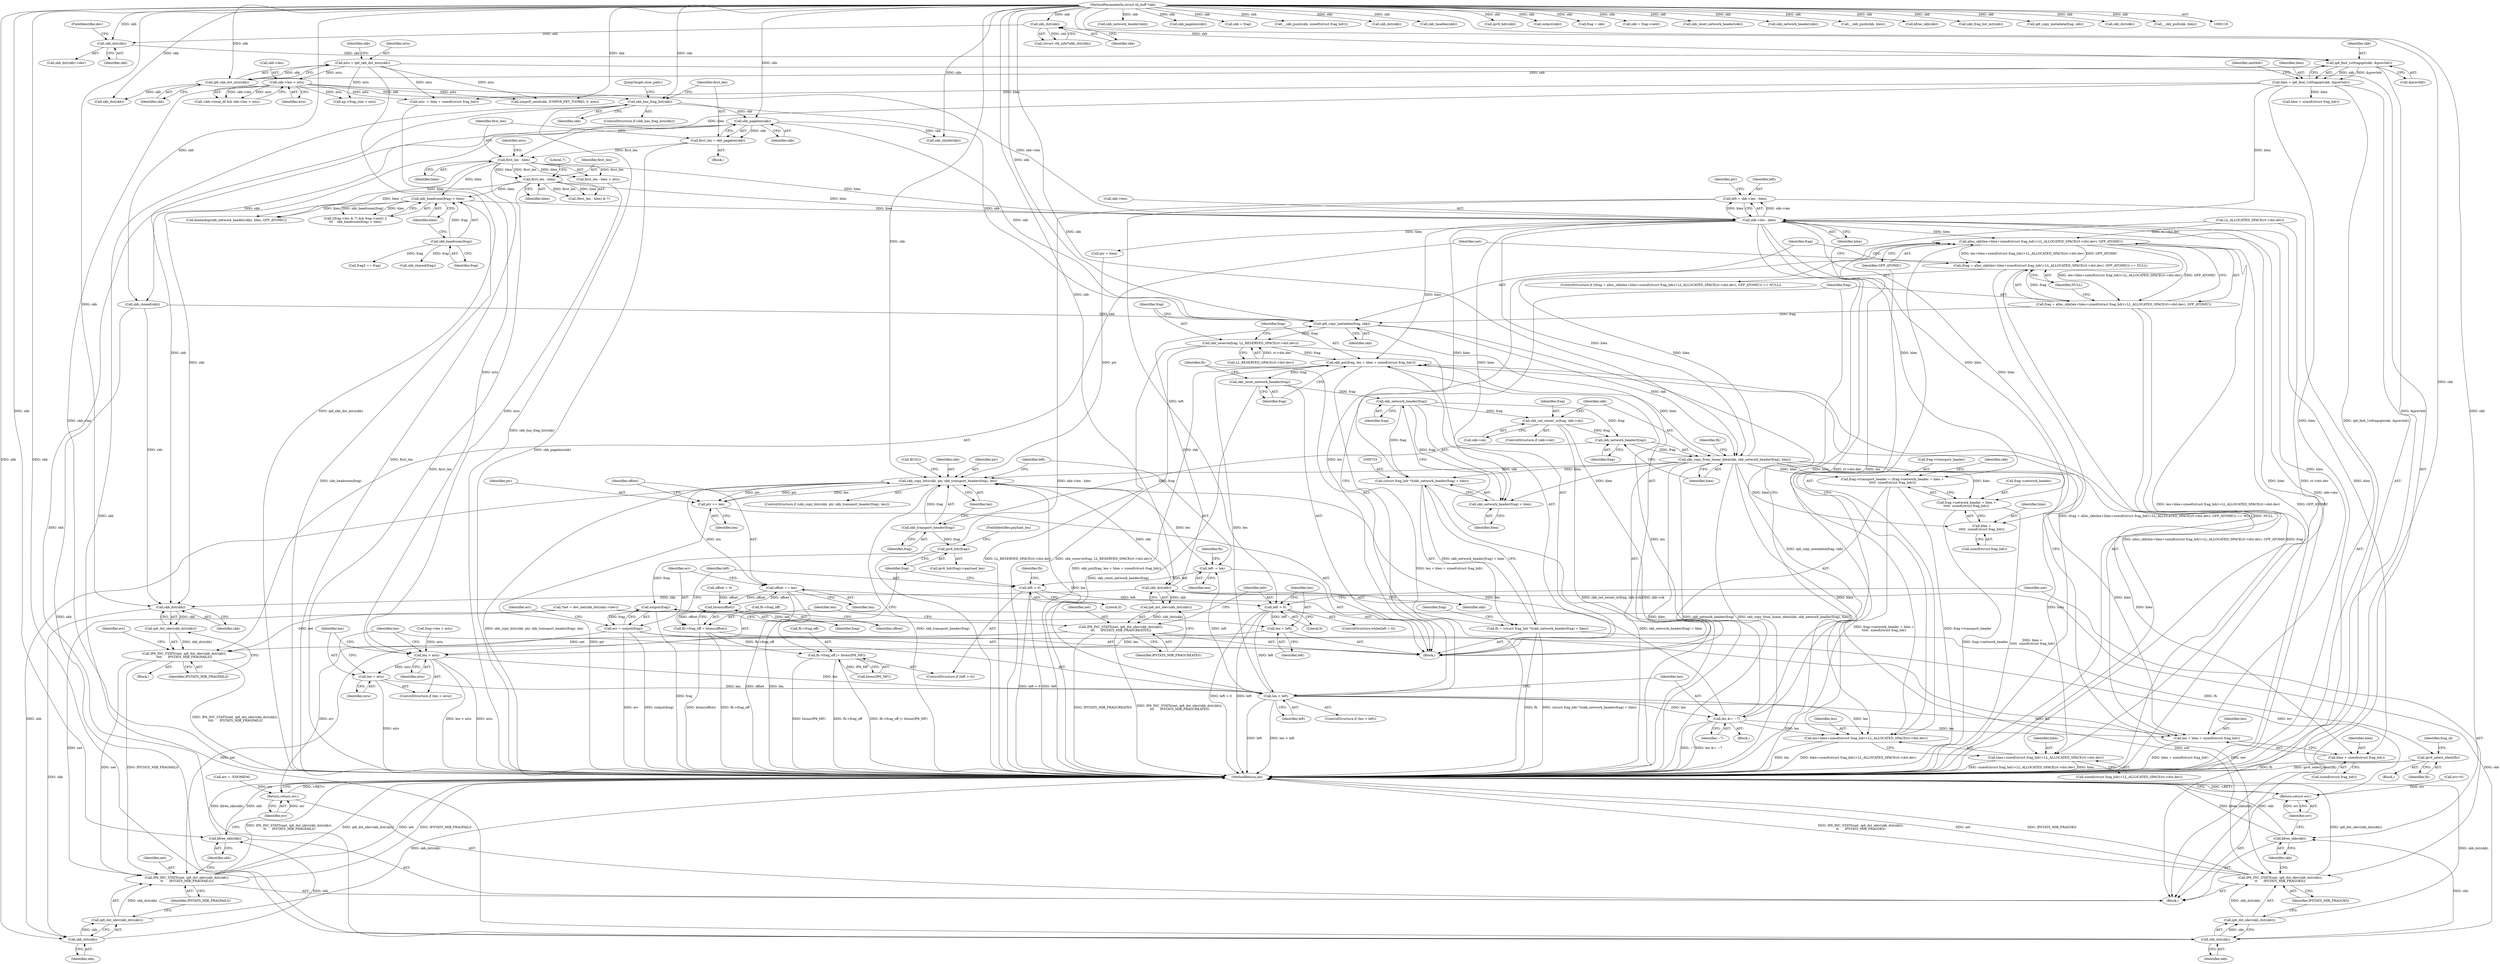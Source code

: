 digraph "1_linux_87c48fa3b4630905f98268dde838ee43626a060c_1@integer" {
"1000640" [label="(Call,left = skb->len - hlen)"];
"1000642" [label="(Call,skb->len - hlen)"];
"1000194" [label="(Call,skb->len > mtu)"];
"1000184" [label="(Call,mtu = ip6_skb_dst_mtu(skb))"];
"1000186" [label="(Call,ip6_skb_dst_mtu(skb))"];
"1000176" [label="(Call,ip6_find_1stfragopt(skb, &prevhdr))"];
"1000171" [label="(Call,skb_dst(skb))"];
"1000128" [label="(Call,skb_dst(skb))"];
"1000119" [label="(MethodParameterIn,struct sk_buff *skb)"];
"1000267" [label="(Call,first_len - hlen)"];
"1000261" [label="(Call,first_len - hlen)"];
"1000253" [label="(Call,first_len = skb_pagelen(skb))"];
"1000255" [label="(Call,skb_pagelen(skb))"];
"1000249" [label="(Call,skb_has_frag_list(skb))"];
"1000174" [label="(Call,hlen = ip6_find_1stfragopt(skb, &prevhdr))"];
"1000292" [label="(Call,skb_headroom(frag) < hlen)"];
"1000293" [label="(Call,skb_headroom(frag))"];
"1000655" [label="(Call,left > 0)"];
"1000659" [label="(Call,len = left)"];
"1000663" [label="(Call,len > mtu)"];
"1000666" [label="(Call,len = mtu)"];
"1000670" [label="(Call,len < left)"];
"1000674" [label="(Call,len &= ~7)"];
"1000681" [label="(Call,alloc_skb(len+hlen+sizeof(struct frag_hdr)+LL_ALLOCATED_SPACE(rt->dst.dev), GFP_ATOMIC))"];
"1000678" [label="(Call,(frag = alloc_skb(len+hlen+sizeof(struct frag_hdr)+LL_ALLOCATED_SPACE(rt->dst.dev), GFP_ATOMIC)) == NULL)"];
"1000679" [label="(Call,frag = alloc_skb(len+hlen+sizeof(struct frag_hdr)+LL_ALLOCATED_SPACE(rt->dst.dev), GFP_ATOMIC))"];
"1000709" [label="(Call,ip6_copy_metadata(frag, skb))"];
"1000712" [label="(Call,skb_reserve(frag, LL_RESERVED_SPACE(rt->dst.dev)))"];
"1000720" [label="(Call,skb_put(frag, len + hlen + sizeof(struct frag_hdr)))"];
"1000728" [label="(Call,skb_reset_network_header(frag))"];
"1000735" [label="(Call,skb_network_header(frag))"];
"1000732" [label="(Call,(struct frag_hdr *)(skb_network_header(frag) + hlen))"];
"1000730" [label="(Call,fh = (struct frag_hdr *)(skb_network_header(frag) + hlen))"];
"1000778" [label="(Call,ipv6_select_ident(fh))"];
"1000734" [label="(Call,skb_network_header(frag) + hlen)"];
"1000754" [label="(Call,skb_set_owner_w(frag, skb->sk))"];
"1000761" [label="(Call,skb_network_header(frag))"];
"1000759" [label="(Call,skb_copy_from_linear_data(skb, skb_network_header(frag), hlen))"];
"1000682" [label="(Call,len+hlen+sizeof(struct frag_hdr)+LL_ALLOCATED_SPACE(rt->dst.dev))"];
"1000684" [label="(Call,hlen+sizeof(struct frag_hdr)+LL_ALLOCATED_SPACE(rt->dst.dev))"];
"1000722" [label="(Call,len + hlen + sizeof(struct frag_hdr))"];
"1000724" [label="(Call,hlen + sizeof(struct frag_hdr))"];
"1000738" [label="(Call,frag->transport_header = (frag->network_header + hlen +\n\t\t\t\t\t  sizeof(struct frag_hdr)))"];
"1000742" [label="(Call,frag->network_header + hlen +\n\t\t\t\t\t  sizeof(struct frag_hdr))"];
"1000746" [label="(Call,hlen +\n\t\t\t\t\t  sizeof(struct frag_hdr))"];
"1000792" [label="(Call,skb_copy_bits(skb, ptr, skb_transport_header(frag), len))"];
"1000799" [label="(Call,left -= len)"];
"1000809" [label="(Call,left > 0)"];
"1000830" [label="(Call,ptr += len)"];
"1000833" [label="(Call,offset += len)"];
"1000806" [label="(Call,htons(offset))"];
"1000802" [label="(Call,fh->frag_off = htons(offset))"];
"1000812" [label="(Call,fh->frag_off |= htons(IP6_MF))"];
"1000846" [label="(Call,skb_dst(skb))"];
"1000701" [label="(Call,skb_dst(skb))"];
"1000700" [label="(Call,ip6_dst_idev(skb_dst(skb)))"];
"1000698" [label="(Call,IP6_INC_STATS(net, ip6_dst_idev(skb_dst(skb)),\n\t\t\t\t      IPSTATS_MIB_FRAGFAILS))"];
"1000860" [label="(Call,IP6_INC_STATS(net, ip6_dst_idev(skb_dst(skb)),\n\t\t      IPSTATS_MIB_FRAGFAILS))"];
"1000863" [label="(Call,skb_dst(skb))"];
"1000862" [label="(Call,ip6_dst_idev(skb_dst(skb)))"];
"1000866" [label="(Call,kfree_skb(skb))"];
"1000845" [label="(Call,ip6_dst_idev(skb_dst(skb)))"];
"1000843" [label="(Call,IP6_INC_STATS(net, ip6_dst_idev(skb_dst(skb)),\n\t\t\t      IPSTATS_MIB_FRAGCREATES))"];
"1000849" [label="(Call,IP6_INC_STATS(net, ip6_dst_idev(skb_dst(skb)),\n\t\t      IPSTATS_MIB_FRAGOKS))"];
"1000852" [label="(Call,skb_dst(skb))"];
"1000851" [label="(Call,ip6_dst_idev(skb_dst(skb)))"];
"1000855" [label="(Call,kfree_skb(skb))"];
"1000795" [label="(Call,skb_transport_header(frag))"];
"1000820" [label="(Call,ipv6_hdr(frag))"];
"1000838" [label="(Call,output(frag))"];
"1000836" [label="(Call,err = output(frag))"];
"1000857" [label="(Return,return err;)"];
"1000868" [label="(Return,return err;)"];
"1000736" [label="(Identifier,frag)"];
"1000869" [label="(Identifier,err)"];
"1000648" [label="(Identifier,ptr)"];
"1000175" [label="(Identifier,hlen)"];
"1000350" [label="(Call,skb_network_header(skb))"];
"1000779" [label="(Identifier,fh)"];
"1000755" [label="(Identifier,frag)"];
"1000295" [label="(Identifier,hlen)"];
"1000673" [label="(Block,)"];
"1000119" [label="(MethodParameterIn,struct sk_buff *skb)"];
"1000642" [label="(Call,skb->len - hlen)"];
"1000831" [label="(Identifier,ptr)"];
"1000670" [label="(Call,len < left)"];
"1000704" [label="(Call,err = -ENOMEM)"];
"1000177" [label="(Identifier,skb)"];
"1000413" [label="(Call,skb_pagelen(skb))"];
"1000194" [label="(Call,skb->len > mtu)"];
"1000254" [label="(Identifier,first_len)"];
"1000552" [label="(Call,skb = frag)"];
"1000863" [label="(Call,skb_dst(skb))"];
"1000253" [label="(Call,first_len = skb_pagelen(skb))"];
"1000858" [label="(Identifier,err)"];
"1000800" [label="(Identifier,left)"];
"1000696" [label="(Identifier,NULL)"];
"1000761" [label="(Call,skb_network_header(frag))"];
"1000728" [label="(Call,skb_reset_network_header(frag))"];
"1000374" [label="(Call,__skb_push(skb, sizeof(struct frag_hdr)))"];
"1000256" [label="(Identifier,skb)"];
"1000849" [label="(Call,IP6_INC_STATS(net, ip6_dst_idev(skb_dst(skb)),\n\t\t      IPSTATS_MIB_FRAGOKS))"];
"1000752" [label="(Identifier,skb)"];
"1000795" [label="(Call,skb_transport_header(frag))"];
"1000864" [label="(Identifier,skb)"];
"1000680" [label="(Identifier,frag)"];
"1000697" [label="(Block,)"];
"1000656" [label="(Identifier,left)"];
"1000763" [label="(Identifier,hlen)"];
"1000269" [label="(Identifier,hlen)"];
"1000685" [label="(Identifier,hlen)"];
"1000766" [label="(Identifier,fh)"];
"1000361" [label="(Call,skb_dst(skb))"];
"1000813" [label="(Call,fh->frag_off)"];
"1000277" [label="(Call,frag->len > mtu)"];
"1000730" [label="(Call,fh = (struct frag_hdr *)(skb_network_header(frag) + hlen))"];
"1000421" [label="(Call,skb_headlen(skb))"];
"1000655" [label="(Call,left > 0)"];
"1000242" [label="(Call,mtu -= hlen + sizeof(struct frag_hdr))"];
"1000678" [label="(Call,(frag = alloc_skb(len+hlen+sizeof(struct frag_hdr)+LL_ALLOCATED_SPACE(rt->dst.dev), GFP_ATOMIC)) == NULL)"];
"1000816" [label="(Call,htons(IP6_MF))"];
"1000714" [label="(Call,LL_RESERVED_SPACE(rt->dst.dev))"];
"1000798" [label="(Call,BUG())"];
"1000689" [label="(Call,LL_ALLOCATED_SPACE(rt->dst.dev))"];
"1000187" [label="(Identifier,skb)"];
"1000806" [label="(Call,htons(offset))"];
"1000294" [label="(Identifier,frag)"];
"1000861" [label="(Identifier,net)"];
"1000663" [label="(Call,len > mtu)"];
"1000665" [label="(Identifier,mtu)"];
"1000700" [label="(Call,ip6_dst_idev(skb_dst(skb)))"];
"1000683" [label="(Identifier,len)"];
"1000659" [label="(Call,len = left)"];
"1000793" [label="(Identifier,skb)"];
"1000261" [label="(Call,first_len - hlen)"];
"1000857" [label="(Return,return err;)"];
"1000724" [label="(Call,hlen + sizeof(struct frag_hdr))"];
"1000695" [label="(Identifier,GFP_ATOMIC)"];
"1000814" [label="(Identifier,fh)"];
"1000208" [label="(Call,icmpv6_send(skb, ICMPV6_PKT_TOOBIG, 0, mtu))"];
"1000640" [label="(Call,left = skb->len - hlen)"];
"1000646" [label="(Identifier,hlen)"];
"1000270" [label="(Literal,7)"];
"1000181" [label="(Identifier,nexthdr)"];
"1000676" [label="(Identifier,~7)"];
"1000662" [label="(ControlStructure,if (len > mtu))"];
"1000128" [label="(Call,skb_dst(skb))"];
"1000298" [label="(Call,skb_shared(frag))"];
"1000740" [label="(Identifier,frag)"];
"1000777" [label="(Block,)"];
"1000804" [label="(Identifier,fh)"];
"1000121" [label="(Block,)"];
"1000754" [label="(Call,skb_set_owner_w(frag, skb->sk))"];
"1000267" [label="(Call,first_len - hlen)"];
"1000430" [label="(Call,ipv6_hdr(skb))"];
"1000836" [label="(Call,err = output(frag))"];
"1000811" [label="(Literal,0)"];
"1000845" [label="(Call,ip6_dst_idev(skb_dst(skb)))"];
"1000705" [label="(Identifier,err)"];
"1000807" [label="(Identifier,offset)"];
"1000803" [label="(Call,fh->frag_off)"];
"1000732" [label="(Call,(struct frag_hdr *)(skb_network_header(frag) + hlen))"];
"1000867" [label="(Identifier,skb)"];
"1000796" [label="(Identifier,frag)"];
"1000668" [label="(Identifier,mtu)"];
"1000742" [label="(Call,frag->network_header + hlen +\n\t\t\t\t\t  sizeof(struct frag_hdr))"];
"1000533" [label="(Call,output(skb))"];
"1000647" [label="(Call,ptr = hlen)"];
"1000198" [label="(Identifier,mtu)"];
"1000597" [label="(Call,frag = skb)"];
"1000661" [label="(Identifier,left)"];
"1000735" [label="(Call,skb_network_header(frag))"];
"1000250" [label="(Identifier,skb)"];
"1000722" [label="(Call,len + hlen + sizeof(struct frag_hdr))"];
"1000684" [label="(Call,hlen+sizeof(struct frag_hdr)+LL_ALLOCATED_SPACE(rt->dst.dev))"];
"1000739" [label="(Call,frag->transport_header)"];
"1000126" [label="(Call,(struct rt6_info*)skb_dst(skb))"];
"1000797" [label="(Identifier,len)"];
"1000832" [label="(Identifier,len)"];
"1000837" [label="(Identifier,err)"];
"1000812" [label="(Call,fh->frag_off |= htons(IP6_MF))"];
"1000862" [label="(Call,ip6_dst_idev(skb_dst(skb)))"];
"1000870" [label="(MethodReturn,int)"];
"1000590" [label="(Call,skb = frag->next)"];
"1000856" [label="(Identifier,skb)"];
"1000822" [label="(FieldIdentifier,payload_len)"];
"1000679" [label="(Call,frag = alloc_skb(len+hlen+sizeof(struct frag_hdr)+LL_ALLOCATED_SPACE(rt->dst.dev), GFP_ATOMIC))"];
"1000381" [label="(Call,skb_reset_network_header(skb))"];
"1000801" [label="(Identifier,len)"];
"1000227" [label="(Call,np->frag_size < mtu)"];
"1000172" [label="(Identifier,skb)"];
"1000726" [label="(Call,sizeof(struct frag_hdr))"];
"1000720" [label="(Call,skb_put(frag, len + hlen + sizeof(struct frag_hdr)))"];
"1000731" [label="(Identifier,fh)"];
"1000847" [label="(Identifier,skb)"];
"1000674" [label="(Call,len &= ~7)"];
"1000186" [label="(Call,ip6_skb_dst_mtu(skb))"];
"1000154" [label="(Call,offset = 0)"];
"1000682" [label="(Call,len+hlen+sizeof(struct frag_hdr)+LL_ALLOCATED_SPACE(rt->dst.dev))"];
"1000263" [label="(Identifier,hlen)"];
"1000833" [label="(Call,offset += len)"];
"1000681" [label="(Call,alloc_skb(len+hlen+sizeof(struct frag_hdr)+LL_ALLOCATED_SPACE(rt->dst.dev), GFP_ATOMIC))"];
"1000384" [label="(Call,skb_network_header(skb))"];
"1000762" [label="(Identifier,frag)"];
"1000759" [label="(Call,skb_copy_from_linear_data(skb, skb_network_header(frag), hlen))"];
"1000251" [label="(Block,)"];
"1000699" [label="(Identifier,net)"];
"1000848" [label="(Identifier,IPSTATS_MIB_FRAGCREATES)"];
"1000729" [label="(Identifier,frag)"];
"1000778" [label="(Call,ipv6_select_ident(fh))"];
"1000657" [label="(Literal,0)"];
"1000244" [label="(Call,hlen + sizeof(struct frag_hdr))"];
"1000669" [label="(ControlStructure,if (len < left))"];
"1000282" [label="(Call,((frag->len & 7) && frag->next) ||\n\t\t\t    skb_headroom(frag) < hlen)"];
"1000799" [label="(Call,left -= len)"];
"1000260" [label="(Call,first_len - hlen > mtu)"];
"1000248" [label="(ControlStructure,if (skb_has_frag_list(skb)))"];
"1000701" [label="(Call,skb_dst(skb))"];
"1000664" [label="(Identifier,len)"];
"1000838" [label="(Call,output(frag))"];
"1000271" [label="(Call,skb_cloned(skb))"];
"1000378" [label="(Call,__skb_push(skb, hlen))"];
"1000671" [label="(Identifier,len)"];
"1000750" [label="(ControlStructure,if (skb->sk))"];
"1000672" [label="(Identifier,left)"];
"1000781" [label="(Identifier,frag_id)"];
"1000643" [label="(Call,skb->len)"];
"1000292" [label="(Call,skb_headroom(frag) < hlen)"];
"1000709" [label="(Call,ip6_copy_metadata(frag, skb))"];
"1000185" [label="(Identifier,mtu)"];
"1000839" [label="(Identifier,frag)"];
"1000349" [label="(Call,kmemdup(skb_network_header(skb), hlen, GFP_ATOMIC))"];
"1000189" [label="(Call,!skb->local_df && skb->len > mtu)"];
"1000173" [label="(FieldIdentifier,dev)"];
"1000195" [label="(Call,skb->len)"];
"1000192" [label="(Identifier,skb)"];
"1000667" [label="(Identifier,len)"];
"1000850" [label="(Identifier,net)"];
"1000660" [label="(Identifier,len)"];
"1000834" [label="(Identifier,offset)"];
"1000844" [label="(Identifier,net)"];
"1000853" [label="(Identifier,skb)"];
"1000158" [label="(Call,err=0)"];
"1000293" [label="(Call,skb_headroom(frag))"];
"1000792" [label="(Call,skb_copy_bits(skb, ptr, skb_transport_header(frag), len))"];
"1000219" [label="(Call,kfree_skb(skb))"];
"1000338" [label="(Call,skb_shinfo(skb))"];
"1000743" [label="(Call,frag->network_header)"];
"1000341" [label="(Call,skb_frag_list_init(skb))"];
"1000686" [label="(Call,sizeof(struct frag_hdr)+LL_ALLOCATED_SPACE(rt->dst.dev))"];
"1000167" [label="(Call,*net = dev_net(skb_dst(skb)->dev))"];
"1000711" [label="(Identifier,skb)"];
"1000654" [label="(ControlStructure,while(left > 0))"];
"1000528" [label="(Call,ip6_copy_metadata(frag, skb))"];
"1000641" [label="(Identifier,left)"];
"1000712" [label="(Call,skb_reserve(frag, LL_RESERVED_SPACE(rt->dst.dev)))"];
"1000747" [label="(Identifier,hlen)"];
"1000249" [label="(Call,skb_has_frag_list(skb))"];
"1000854" [label="(Identifier,IPSTATS_MIB_FRAGOKS)"];
"1000835" [label="(Identifier,len)"];
"1000618" [label="(Call,frag2 == frag)"];
"1000830" [label="(Call,ptr += len)"];
"1000266" [label="(Call,(first_len - hlen) & 7)"];
"1000723" [label="(Identifier,len)"];
"1000205" [label="(Call,skb_dst(skb))"];
"1000184" [label="(Call,mtu = ip6_skb_dst_mtu(skb))"];
"1000176" [label="(Call,ip6_find_1stfragopt(skb, &prevhdr))"];
"1000666" [label="(Call,len = mtu)"];
"1000794" [label="(Identifier,ptr)"];
"1000216" [label="(Call,skb_dst(skb))"];
"1000367" [label="(Call,__skb_pull(skb, hlen))"];
"1000713" [label="(Identifier,frag)"];
"1000810" [label="(Identifier,left)"];
"1000819" [label="(Call,ipv6_hdr(frag)->payload_len)"];
"1000675" [label="(Identifier,len)"];
"1000746" [label="(Call,hlen +\n\t\t\t\t\t  sizeof(struct frag_hdr))"];
"1000710" [label="(Identifier,frag)"];
"1000852" [label="(Call,skb_dst(skb))"];
"1000174" [label="(Call,hlen = ip6_find_1stfragopt(skb, &prevhdr))"];
"1000738" [label="(Call,frag->transport_header = (frag->network_header + hlen +\n\t\t\t\t\t  sizeof(struct frag_hdr)))"];
"1000843" [label="(Call,IP6_INC_STATS(net, ip6_dst_idev(skb_dst(skb)),\n\t\t\t      IPSTATS_MIB_FRAGCREATES))"];
"1000820" [label="(Call,ipv6_hdr(frag))"];
"1000171" [label="(Call,skb_dst(skb))"];
"1000851" [label="(Call,ip6_dst_idev(skb_dst(skb)))"];
"1000721" [label="(Identifier,frag)"];
"1000737" [label="(Identifier,hlen)"];
"1000262" [label="(Identifier,first_len)"];
"1000756" [label="(Call,skb->sk)"];
"1000802" [label="(Call,fh->frag_off = htons(offset))"];
"1000846" [label="(Call,skb_dst(skb))"];
"1000698" [label="(Call,IP6_INC_STATS(net, ip6_dst_idev(skb_dst(skb)),\n\t\t\t\t      IPSTATS_MIB_FRAGFAILS))"];
"1000734" [label="(Call,skb_network_header(frag) + hlen)"];
"1000677" [label="(ControlStructure,if ((frag = alloc_skb(len+hlen+sizeof(struct frag_hdr)+LL_ALLOCATED_SPACE(rt->dst.dev), GFP_ATOMIC)) == NULL))"];
"1000170" [label="(Call,skb_dst(skb)->dev)"];
"1000760" [label="(Identifier,skb)"];
"1000178" [label="(Call,&prevhdr)"];
"1000264" [label="(Identifier,mtu)"];
"1000703" [label="(Identifier,IPSTATS_MIB_FRAGFAILS)"];
"1000841" [label="(Identifier,err)"];
"1000860" [label="(Call,IP6_INC_STATS(net, ip6_dst_idev(skb_dst(skb)),\n\t\t      IPSTATS_MIB_FRAGFAILS))"];
"1000821" [label="(Identifier,frag)"];
"1000129" [label="(Identifier,skb)"];
"1000639" [label="(JumpTarget,slow_path:)"];
"1000868" [label="(Return,return err;)"];
"1000725" [label="(Identifier,hlen)"];
"1000791" [label="(ControlStructure,if (skb_copy_bits(skb, ptr, skb_transport_header(frag), len)))"];
"1000658" [label="(Block,)"];
"1000865" [label="(Identifier,IPSTATS_MIB_FRAGFAILS)"];
"1000855" [label="(Call,kfree_skb(skb))"];
"1000268" [label="(Identifier,first_len)"];
"1000809" [label="(Call,left > 0)"];
"1000702" [label="(Identifier,skb)"];
"1000866" [label="(Call,kfree_skb(skb))"];
"1000748" [label="(Call,sizeof(struct frag_hdr))"];
"1000808" [label="(ControlStructure,if (left > 0))"];
"1000255" [label="(Call,skb_pagelen(skb))"];
"1000640" -> "1000121"  [label="AST: "];
"1000640" -> "1000642"  [label="CFG: "];
"1000641" -> "1000640"  [label="AST: "];
"1000642" -> "1000640"  [label="AST: "];
"1000648" -> "1000640"  [label="CFG: "];
"1000640" -> "1000870"  [label="DDG: skb->len - hlen"];
"1000642" -> "1000640"  [label="DDG: skb->len"];
"1000642" -> "1000640"  [label="DDG: hlen"];
"1000640" -> "1000655"  [label="DDG: left"];
"1000642" -> "1000646"  [label="CFG: "];
"1000643" -> "1000642"  [label="AST: "];
"1000646" -> "1000642"  [label="AST: "];
"1000642" -> "1000870"  [label="DDG: skb->len"];
"1000194" -> "1000642"  [label="DDG: skb->len"];
"1000267" -> "1000642"  [label="DDG: hlen"];
"1000261" -> "1000642"  [label="DDG: hlen"];
"1000292" -> "1000642"  [label="DDG: hlen"];
"1000174" -> "1000642"  [label="DDG: hlen"];
"1000642" -> "1000647"  [label="DDG: hlen"];
"1000642" -> "1000681"  [label="DDG: hlen"];
"1000642" -> "1000682"  [label="DDG: hlen"];
"1000642" -> "1000684"  [label="DDG: hlen"];
"1000642" -> "1000720"  [label="DDG: hlen"];
"1000642" -> "1000722"  [label="DDG: hlen"];
"1000642" -> "1000724"  [label="DDG: hlen"];
"1000642" -> "1000732"  [label="DDG: hlen"];
"1000642" -> "1000734"  [label="DDG: hlen"];
"1000642" -> "1000738"  [label="DDG: hlen"];
"1000642" -> "1000742"  [label="DDG: hlen"];
"1000642" -> "1000746"  [label="DDG: hlen"];
"1000642" -> "1000759"  [label="DDG: hlen"];
"1000194" -> "1000189"  [label="AST: "];
"1000194" -> "1000198"  [label="CFG: "];
"1000195" -> "1000194"  [label="AST: "];
"1000198" -> "1000194"  [label="AST: "];
"1000189" -> "1000194"  [label="CFG: "];
"1000194" -> "1000870"  [label="DDG: skb->len"];
"1000194" -> "1000189"  [label="DDG: skb->len"];
"1000194" -> "1000189"  [label="DDG: mtu"];
"1000184" -> "1000194"  [label="DDG: mtu"];
"1000194" -> "1000208"  [label="DDG: mtu"];
"1000194" -> "1000227"  [label="DDG: mtu"];
"1000194" -> "1000242"  [label="DDG: mtu"];
"1000184" -> "1000121"  [label="AST: "];
"1000184" -> "1000186"  [label="CFG: "];
"1000185" -> "1000184"  [label="AST: "];
"1000186" -> "1000184"  [label="AST: "];
"1000192" -> "1000184"  [label="CFG: "];
"1000184" -> "1000870"  [label="DDG: ip6_skb_dst_mtu(skb)"];
"1000186" -> "1000184"  [label="DDG: skb"];
"1000184" -> "1000208"  [label="DDG: mtu"];
"1000184" -> "1000227"  [label="DDG: mtu"];
"1000184" -> "1000242"  [label="DDG: mtu"];
"1000186" -> "1000187"  [label="CFG: "];
"1000187" -> "1000186"  [label="AST: "];
"1000176" -> "1000186"  [label="DDG: skb"];
"1000119" -> "1000186"  [label="DDG: skb"];
"1000186" -> "1000205"  [label="DDG: skb"];
"1000186" -> "1000249"  [label="DDG: skb"];
"1000176" -> "1000174"  [label="AST: "];
"1000176" -> "1000178"  [label="CFG: "];
"1000177" -> "1000176"  [label="AST: "];
"1000178" -> "1000176"  [label="AST: "];
"1000174" -> "1000176"  [label="CFG: "];
"1000176" -> "1000870"  [label="DDG: &prevhdr"];
"1000176" -> "1000174"  [label="DDG: skb"];
"1000176" -> "1000174"  [label="DDG: &prevhdr"];
"1000171" -> "1000176"  [label="DDG: skb"];
"1000119" -> "1000176"  [label="DDG: skb"];
"1000171" -> "1000170"  [label="AST: "];
"1000171" -> "1000172"  [label="CFG: "];
"1000172" -> "1000171"  [label="AST: "];
"1000173" -> "1000171"  [label="CFG: "];
"1000128" -> "1000171"  [label="DDG: skb"];
"1000119" -> "1000171"  [label="DDG: skb"];
"1000128" -> "1000126"  [label="AST: "];
"1000128" -> "1000129"  [label="CFG: "];
"1000129" -> "1000128"  [label="AST: "];
"1000126" -> "1000128"  [label="CFG: "];
"1000128" -> "1000126"  [label="DDG: skb"];
"1000119" -> "1000128"  [label="DDG: skb"];
"1000119" -> "1000118"  [label="AST: "];
"1000119" -> "1000870"  [label="DDG: skb"];
"1000119" -> "1000205"  [label="DDG: skb"];
"1000119" -> "1000208"  [label="DDG: skb"];
"1000119" -> "1000216"  [label="DDG: skb"];
"1000119" -> "1000219"  [label="DDG: skb"];
"1000119" -> "1000249"  [label="DDG: skb"];
"1000119" -> "1000255"  [label="DDG: skb"];
"1000119" -> "1000271"  [label="DDG: skb"];
"1000119" -> "1000338"  [label="DDG: skb"];
"1000119" -> "1000341"  [label="DDG: skb"];
"1000119" -> "1000350"  [label="DDG: skb"];
"1000119" -> "1000361"  [label="DDG: skb"];
"1000119" -> "1000367"  [label="DDG: skb"];
"1000119" -> "1000374"  [label="DDG: skb"];
"1000119" -> "1000378"  [label="DDG: skb"];
"1000119" -> "1000381"  [label="DDG: skb"];
"1000119" -> "1000384"  [label="DDG: skb"];
"1000119" -> "1000413"  [label="DDG: skb"];
"1000119" -> "1000421"  [label="DDG: skb"];
"1000119" -> "1000430"  [label="DDG: skb"];
"1000119" -> "1000528"  [label="DDG: skb"];
"1000119" -> "1000533"  [label="DDG: skb"];
"1000119" -> "1000552"  [label="DDG: skb"];
"1000119" -> "1000590"  [label="DDG: skb"];
"1000119" -> "1000597"  [label="DDG: skb"];
"1000119" -> "1000701"  [label="DDG: skb"];
"1000119" -> "1000709"  [label="DDG: skb"];
"1000119" -> "1000759"  [label="DDG: skb"];
"1000119" -> "1000792"  [label="DDG: skb"];
"1000119" -> "1000846"  [label="DDG: skb"];
"1000119" -> "1000852"  [label="DDG: skb"];
"1000119" -> "1000855"  [label="DDG: skb"];
"1000119" -> "1000863"  [label="DDG: skb"];
"1000119" -> "1000866"  [label="DDG: skb"];
"1000267" -> "1000266"  [label="AST: "];
"1000267" -> "1000269"  [label="CFG: "];
"1000268" -> "1000267"  [label="AST: "];
"1000269" -> "1000267"  [label="AST: "];
"1000270" -> "1000267"  [label="CFG: "];
"1000267" -> "1000870"  [label="DDG: first_len"];
"1000267" -> "1000266"  [label="DDG: first_len"];
"1000267" -> "1000266"  [label="DDG: hlen"];
"1000261" -> "1000267"  [label="DDG: first_len"];
"1000261" -> "1000267"  [label="DDG: hlen"];
"1000267" -> "1000292"  [label="DDG: hlen"];
"1000267" -> "1000349"  [label="DDG: hlen"];
"1000261" -> "1000260"  [label="AST: "];
"1000261" -> "1000263"  [label="CFG: "];
"1000262" -> "1000261"  [label="AST: "];
"1000263" -> "1000261"  [label="AST: "];
"1000264" -> "1000261"  [label="CFG: "];
"1000261" -> "1000870"  [label="DDG: first_len"];
"1000261" -> "1000260"  [label="DDG: first_len"];
"1000261" -> "1000260"  [label="DDG: hlen"];
"1000253" -> "1000261"  [label="DDG: first_len"];
"1000174" -> "1000261"  [label="DDG: hlen"];
"1000261" -> "1000292"  [label="DDG: hlen"];
"1000261" -> "1000349"  [label="DDG: hlen"];
"1000253" -> "1000251"  [label="AST: "];
"1000253" -> "1000255"  [label="CFG: "];
"1000254" -> "1000253"  [label="AST: "];
"1000255" -> "1000253"  [label="AST: "];
"1000262" -> "1000253"  [label="CFG: "];
"1000253" -> "1000870"  [label="DDG: skb_pagelen(skb)"];
"1000255" -> "1000253"  [label="DDG: skb"];
"1000255" -> "1000256"  [label="CFG: "];
"1000256" -> "1000255"  [label="AST: "];
"1000249" -> "1000255"  [label="DDG: skb"];
"1000255" -> "1000271"  [label="DDG: skb"];
"1000255" -> "1000338"  [label="DDG: skb"];
"1000255" -> "1000701"  [label="DDG: skb"];
"1000255" -> "1000709"  [label="DDG: skb"];
"1000255" -> "1000852"  [label="DDG: skb"];
"1000249" -> "1000248"  [label="AST: "];
"1000249" -> "1000250"  [label="CFG: "];
"1000250" -> "1000249"  [label="AST: "];
"1000254" -> "1000249"  [label="CFG: "];
"1000639" -> "1000249"  [label="CFG: "];
"1000249" -> "1000870"  [label="DDG: skb_has_frag_list(skb)"];
"1000249" -> "1000701"  [label="DDG: skb"];
"1000249" -> "1000709"  [label="DDG: skb"];
"1000249" -> "1000852"  [label="DDG: skb"];
"1000174" -> "1000121"  [label="AST: "];
"1000175" -> "1000174"  [label="AST: "];
"1000181" -> "1000174"  [label="CFG: "];
"1000174" -> "1000870"  [label="DDG: ip6_find_1stfragopt(skb, &prevhdr)"];
"1000174" -> "1000870"  [label="DDG: hlen"];
"1000174" -> "1000242"  [label="DDG: hlen"];
"1000174" -> "1000244"  [label="DDG: hlen"];
"1000292" -> "1000282"  [label="AST: "];
"1000292" -> "1000295"  [label="CFG: "];
"1000293" -> "1000292"  [label="AST: "];
"1000295" -> "1000292"  [label="AST: "];
"1000282" -> "1000292"  [label="CFG: "];
"1000292" -> "1000870"  [label="DDG: skb_headroom(frag)"];
"1000292" -> "1000282"  [label="DDG: skb_headroom(frag)"];
"1000292" -> "1000282"  [label="DDG: hlen"];
"1000293" -> "1000292"  [label="DDG: frag"];
"1000292" -> "1000349"  [label="DDG: hlen"];
"1000293" -> "1000294"  [label="CFG: "];
"1000294" -> "1000293"  [label="AST: "];
"1000295" -> "1000293"  [label="CFG: "];
"1000293" -> "1000298"  [label="DDG: frag"];
"1000293" -> "1000618"  [label="DDG: frag"];
"1000655" -> "1000654"  [label="AST: "];
"1000655" -> "1000657"  [label="CFG: "];
"1000656" -> "1000655"  [label="AST: "];
"1000657" -> "1000655"  [label="AST: "];
"1000660" -> "1000655"  [label="CFG: "];
"1000850" -> "1000655"  [label="CFG: "];
"1000655" -> "1000870"  [label="DDG: left"];
"1000655" -> "1000870"  [label="DDG: left > 0"];
"1000809" -> "1000655"  [label="DDG: left"];
"1000655" -> "1000659"  [label="DDG: left"];
"1000655" -> "1000670"  [label="DDG: left"];
"1000659" -> "1000658"  [label="AST: "];
"1000659" -> "1000661"  [label="CFG: "];
"1000660" -> "1000659"  [label="AST: "];
"1000661" -> "1000659"  [label="AST: "];
"1000664" -> "1000659"  [label="CFG: "];
"1000659" -> "1000663"  [label="DDG: len"];
"1000663" -> "1000662"  [label="AST: "];
"1000663" -> "1000665"  [label="CFG: "];
"1000664" -> "1000663"  [label="AST: "];
"1000665" -> "1000663"  [label="AST: "];
"1000667" -> "1000663"  [label="CFG: "];
"1000671" -> "1000663"  [label="CFG: "];
"1000663" -> "1000870"  [label="DDG: len > mtu"];
"1000663" -> "1000870"  [label="DDG: mtu"];
"1000260" -> "1000663"  [label="DDG: mtu"];
"1000277" -> "1000663"  [label="DDG: mtu"];
"1000242" -> "1000663"  [label="DDG: mtu"];
"1000663" -> "1000666"  [label="DDG: mtu"];
"1000663" -> "1000670"  [label="DDG: len"];
"1000666" -> "1000662"  [label="AST: "];
"1000666" -> "1000668"  [label="CFG: "];
"1000667" -> "1000666"  [label="AST: "];
"1000668" -> "1000666"  [label="AST: "];
"1000671" -> "1000666"  [label="CFG: "];
"1000666" -> "1000870"  [label="DDG: mtu"];
"1000666" -> "1000670"  [label="DDG: len"];
"1000670" -> "1000669"  [label="AST: "];
"1000670" -> "1000672"  [label="CFG: "];
"1000671" -> "1000670"  [label="AST: "];
"1000672" -> "1000670"  [label="AST: "];
"1000675" -> "1000670"  [label="CFG: "];
"1000680" -> "1000670"  [label="CFG: "];
"1000670" -> "1000870"  [label="DDG: left"];
"1000670" -> "1000870"  [label="DDG: len < left"];
"1000670" -> "1000674"  [label="DDG: len"];
"1000670" -> "1000681"  [label="DDG: len"];
"1000670" -> "1000682"  [label="DDG: len"];
"1000670" -> "1000720"  [label="DDG: len"];
"1000670" -> "1000722"  [label="DDG: len"];
"1000670" -> "1000792"  [label="DDG: len"];
"1000670" -> "1000799"  [label="DDG: left"];
"1000674" -> "1000673"  [label="AST: "];
"1000674" -> "1000676"  [label="CFG: "];
"1000675" -> "1000674"  [label="AST: "];
"1000676" -> "1000674"  [label="AST: "];
"1000680" -> "1000674"  [label="CFG: "];
"1000674" -> "1000870"  [label="DDG: ~7"];
"1000674" -> "1000870"  [label="DDG: len &= ~7"];
"1000674" -> "1000681"  [label="DDG: len"];
"1000674" -> "1000682"  [label="DDG: len"];
"1000674" -> "1000720"  [label="DDG: len"];
"1000674" -> "1000722"  [label="DDG: len"];
"1000674" -> "1000792"  [label="DDG: len"];
"1000681" -> "1000679"  [label="AST: "];
"1000681" -> "1000695"  [label="CFG: "];
"1000682" -> "1000681"  [label="AST: "];
"1000695" -> "1000681"  [label="AST: "];
"1000679" -> "1000681"  [label="CFG: "];
"1000681" -> "1000870"  [label="DDG: len+hlen+sizeof(struct frag_hdr)+LL_ALLOCATED_SPACE(rt->dst.dev)"];
"1000681" -> "1000870"  [label="DDG: GFP_ATOMIC"];
"1000681" -> "1000678"  [label="DDG: len+hlen+sizeof(struct frag_hdr)+LL_ALLOCATED_SPACE(rt->dst.dev)"];
"1000681" -> "1000678"  [label="DDG: GFP_ATOMIC"];
"1000681" -> "1000679"  [label="DDG: len+hlen+sizeof(struct frag_hdr)+LL_ALLOCATED_SPACE(rt->dst.dev)"];
"1000681" -> "1000679"  [label="DDG: GFP_ATOMIC"];
"1000759" -> "1000681"  [label="DDG: hlen"];
"1000689" -> "1000681"  [label="DDG: rt->dst.dev"];
"1000678" -> "1000677"  [label="AST: "];
"1000678" -> "1000696"  [label="CFG: "];
"1000679" -> "1000678"  [label="AST: "];
"1000696" -> "1000678"  [label="AST: "];
"1000699" -> "1000678"  [label="CFG: "];
"1000710" -> "1000678"  [label="CFG: "];
"1000678" -> "1000870"  [label="DDG: (frag = alloc_skb(len+hlen+sizeof(struct frag_hdr)+LL_ALLOCATED_SPACE(rt->dst.dev), GFP_ATOMIC)) == NULL"];
"1000678" -> "1000870"  [label="DDG: NULL"];
"1000679" -> "1000678"  [label="DDG: frag"];
"1000680" -> "1000679"  [label="AST: "];
"1000696" -> "1000679"  [label="CFG: "];
"1000679" -> "1000870"  [label="DDG: alloc_skb(len+hlen+sizeof(struct frag_hdr)+LL_ALLOCATED_SPACE(rt->dst.dev), GFP_ATOMIC)"];
"1000679" -> "1000870"  [label="DDG: frag"];
"1000679" -> "1000709"  [label="DDG: frag"];
"1000709" -> "1000658"  [label="AST: "];
"1000709" -> "1000711"  [label="CFG: "];
"1000710" -> "1000709"  [label="AST: "];
"1000711" -> "1000709"  [label="AST: "];
"1000713" -> "1000709"  [label="CFG: "];
"1000709" -> "1000870"  [label="DDG: ip6_copy_metadata(frag, skb)"];
"1000846" -> "1000709"  [label="DDG: skb"];
"1000271" -> "1000709"  [label="DDG: skb"];
"1000709" -> "1000712"  [label="DDG: frag"];
"1000709" -> "1000759"  [label="DDG: skb"];
"1000712" -> "1000658"  [label="AST: "];
"1000712" -> "1000714"  [label="CFG: "];
"1000713" -> "1000712"  [label="AST: "];
"1000714" -> "1000712"  [label="AST: "];
"1000721" -> "1000712"  [label="CFG: "];
"1000712" -> "1000870"  [label="DDG: LL_RESERVED_SPACE(rt->dst.dev)"];
"1000712" -> "1000870"  [label="DDG: skb_reserve(frag, LL_RESERVED_SPACE(rt->dst.dev))"];
"1000714" -> "1000712"  [label="DDG: rt->dst.dev"];
"1000712" -> "1000720"  [label="DDG: frag"];
"1000720" -> "1000658"  [label="AST: "];
"1000720" -> "1000722"  [label="CFG: "];
"1000721" -> "1000720"  [label="AST: "];
"1000722" -> "1000720"  [label="AST: "];
"1000729" -> "1000720"  [label="CFG: "];
"1000720" -> "1000870"  [label="DDG: skb_put(frag, len + hlen + sizeof(struct frag_hdr))"];
"1000720" -> "1000870"  [label="DDG: len + hlen + sizeof(struct frag_hdr)"];
"1000759" -> "1000720"  [label="DDG: hlen"];
"1000720" -> "1000728"  [label="DDG: frag"];
"1000728" -> "1000658"  [label="AST: "];
"1000728" -> "1000729"  [label="CFG: "];
"1000729" -> "1000728"  [label="AST: "];
"1000731" -> "1000728"  [label="CFG: "];
"1000728" -> "1000870"  [label="DDG: skb_reset_network_header(frag)"];
"1000728" -> "1000735"  [label="DDG: frag"];
"1000735" -> "1000734"  [label="AST: "];
"1000735" -> "1000736"  [label="CFG: "];
"1000736" -> "1000735"  [label="AST: "];
"1000737" -> "1000735"  [label="CFG: "];
"1000735" -> "1000732"  [label="DDG: frag"];
"1000735" -> "1000734"  [label="DDG: frag"];
"1000735" -> "1000754"  [label="DDG: frag"];
"1000735" -> "1000761"  [label="DDG: frag"];
"1000732" -> "1000730"  [label="AST: "];
"1000732" -> "1000734"  [label="CFG: "];
"1000733" -> "1000732"  [label="AST: "];
"1000734" -> "1000732"  [label="AST: "];
"1000730" -> "1000732"  [label="CFG: "];
"1000732" -> "1000870"  [label="DDG: skb_network_header(frag) + hlen"];
"1000732" -> "1000730"  [label="DDG: skb_network_header(frag) + hlen"];
"1000759" -> "1000732"  [label="DDG: hlen"];
"1000730" -> "1000658"  [label="AST: "];
"1000731" -> "1000730"  [label="AST: "];
"1000740" -> "1000730"  [label="CFG: "];
"1000730" -> "1000870"  [label="DDG: fh"];
"1000730" -> "1000870"  [label="DDG: (struct frag_hdr *)(skb_network_header(frag) + hlen)"];
"1000730" -> "1000778"  [label="DDG: fh"];
"1000778" -> "1000777"  [label="AST: "];
"1000778" -> "1000779"  [label="CFG: "];
"1000779" -> "1000778"  [label="AST: "];
"1000781" -> "1000778"  [label="CFG: "];
"1000778" -> "1000870"  [label="DDG: ipv6_select_ident(fh)"];
"1000778" -> "1000870"  [label="DDG: fh"];
"1000734" -> "1000737"  [label="CFG: "];
"1000737" -> "1000734"  [label="AST: "];
"1000759" -> "1000734"  [label="DDG: hlen"];
"1000754" -> "1000750"  [label="AST: "];
"1000754" -> "1000756"  [label="CFG: "];
"1000755" -> "1000754"  [label="AST: "];
"1000756" -> "1000754"  [label="AST: "];
"1000760" -> "1000754"  [label="CFG: "];
"1000754" -> "1000870"  [label="DDG: skb_set_owner_w(frag, skb->sk)"];
"1000754" -> "1000870"  [label="DDG: skb->sk"];
"1000754" -> "1000761"  [label="DDG: frag"];
"1000761" -> "1000759"  [label="AST: "];
"1000761" -> "1000762"  [label="CFG: "];
"1000762" -> "1000761"  [label="AST: "];
"1000763" -> "1000761"  [label="CFG: "];
"1000761" -> "1000759"  [label="DDG: frag"];
"1000761" -> "1000795"  [label="DDG: frag"];
"1000759" -> "1000658"  [label="AST: "];
"1000759" -> "1000763"  [label="CFG: "];
"1000760" -> "1000759"  [label="AST: "];
"1000763" -> "1000759"  [label="AST: "];
"1000766" -> "1000759"  [label="CFG: "];
"1000759" -> "1000870"  [label="DDG: skb_copy_from_linear_data(skb, skb_network_header(frag), hlen)"];
"1000759" -> "1000870"  [label="DDG: hlen"];
"1000759" -> "1000870"  [label="DDG: skb_network_header(frag)"];
"1000759" -> "1000682"  [label="DDG: hlen"];
"1000759" -> "1000684"  [label="DDG: hlen"];
"1000759" -> "1000722"  [label="DDG: hlen"];
"1000759" -> "1000724"  [label="DDG: hlen"];
"1000759" -> "1000738"  [label="DDG: hlen"];
"1000759" -> "1000742"  [label="DDG: hlen"];
"1000759" -> "1000746"  [label="DDG: hlen"];
"1000759" -> "1000792"  [label="DDG: skb"];
"1000682" -> "1000684"  [label="CFG: "];
"1000683" -> "1000682"  [label="AST: "];
"1000684" -> "1000682"  [label="AST: "];
"1000695" -> "1000682"  [label="CFG: "];
"1000682" -> "1000870"  [label="DDG: hlen+sizeof(struct frag_hdr)+LL_ALLOCATED_SPACE(rt->dst.dev)"];
"1000682" -> "1000870"  [label="DDG: len"];
"1000689" -> "1000682"  [label="DDG: rt->dst.dev"];
"1000684" -> "1000686"  [label="CFG: "];
"1000685" -> "1000684"  [label="AST: "];
"1000686" -> "1000684"  [label="AST: "];
"1000684" -> "1000870"  [label="DDG: hlen"];
"1000684" -> "1000870"  [label="DDG: sizeof(struct frag_hdr)+LL_ALLOCATED_SPACE(rt->dst.dev)"];
"1000689" -> "1000684"  [label="DDG: rt->dst.dev"];
"1000722" -> "1000724"  [label="CFG: "];
"1000723" -> "1000722"  [label="AST: "];
"1000724" -> "1000722"  [label="AST: "];
"1000722" -> "1000870"  [label="DDG: hlen + sizeof(struct frag_hdr)"];
"1000724" -> "1000726"  [label="CFG: "];
"1000725" -> "1000724"  [label="AST: "];
"1000726" -> "1000724"  [label="AST: "];
"1000738" -> "1000658"  [label="AST: "];
"1000738" -> "1000742"  [label="CFG: "];
"1000739" -> "1000738"  [label="AST: "];
"1000742" -> "1000738"  [label="AST: "];
"1000752" -> "1000738"  [label="CFG: "];
"1000738" -> "1000870"  [label="DDG: frag->network_header + hlen +\n\t\t\t\t\t  sizeof(struct frag_hdr)"];
"1000738" -> "1000870"  [label="DDG: frag->transport_header"];
"1000742" -> "1000746"  [label="CFG: "];
"1000743" -> "1000742"  [label="AST: "];
"1000746" -> "1000742"  [label="AST: "];
"1000742" -> "1000870"  [label="DDG: hlen +\n\t\t\t\t\t  sizeof(struct frag_hdr)"];
"1000742" -> "1000870"  [label="DDG: frag->network_header"];
"1000746" -> "1000748"  [label="CFG: "];
"1000747" -> "1000746"  [label="AST: "];
"1000748" -> "1000746"  [label="AST: "];
"1000792" -> "1000791"  [label="AST: "];
"1000792" -> "1000797"  [label="CFG: "];
"1000793" -> "1000792"  [label="AST: "];
"1000794" -> "1000792"  [label="AST: "];
"1000795" -> "1000792"  [label="AST: "];
"1000797" -> "1000792"  [label="AST: "];
"1000798" -> "1000792"  [label="CFG: "];
"1000800" -> "1000792"  [label="CFG: "];
"1000792" -> "1000870"  [label="DDG: skb_copy_bits(skb, ptr, skb_transport_header(frag), len)"];
"1000792" -> "1000870"  [label="DDG: skb_transport_header(frag)"];
"1000647" -> "1000792"  [label="DDG: ptr"];
"1000830" -> "1000792"  [label="DDG: ptr"];
"1000795" -> "1000792"  [label="DDG: frag"];
"1000792" -> "1000799"  [label="DDG: len"];
"1000792" -> "1000830"  [label="DDG: len"];
"1000792" -> "1000830"  [label="DDG: ptr"];
"1000792" -> "1000833"  [label="DDG: len"];
"1000792" -> "1000846"  [label="DDG: skb"];
"1000792" -> "1000863"  [label="DDG: skb"];
"1000799" -> "1000658"  [label="AST: "];
"1000799" -> "1000801"  [label="CFG: "];
"1000800" -> "1000799"  [label="AST: "];
"1000801" -> "1000799"  [label="AST: "];
"1000804" -> "1000799"  [label="CFG: "];
"1000799" -> "1000809"  [label="DDG: left"];
"1000809" -> "1000808"  [label="AST: "];
"1000809" -> "1000811"  [label="CFG: "];
"1000810" -> "1000809"  [label="AST: "];
"1000811" -> "1000809"  [label="AST: "];
"1000814" -> "1000809"  [label="CFG: "];
"1000821" -> "1000809"  [label="CFG: "];
"1000809" -> "1000870"  [label="DDG: left"];
"1000809" -> "1000870"  [label="DDG: left > 0"];
"1000830" -> "1000658"  [label="AST: "];
"1000830" -> "1000832"  [label="CFG: "];
"1000831" -> "1000830"  [label="AST: "];
"1000832" -> "1000830"  [label="AST: "];
"1000834" -> "1000830"  [label="CFG: "];
"1000830" -> "1000870"  [label="DDG: ptr"];
"1000833" -> "1000658"  [label="AST: "];
"1000833" -> "1000835"  [label="CFG: "];
"1000834" -> "1000833"  [label="AST: "];
"1000835" -> "1000833"  [label="AST: "];
"1000837" -> "1000833"  [label="CFG: "];
"1000833" -> "1000870"  [label="DDG: offset"];
"1000833" -> "1000870"  [label="DDG: len"];
"1000833" -> "1000806"  [label="DDG: offset"];
"1000806" -> "1000833"  [label="DDG: offset"];
"1000806" -> "1000802"  [label="AST: "];
"1000806" -> "1000807"  [label="CFG: "];
"1000807" -> "1000806"  [label="AST: "];
"1000802" -> "1000806"  [label="CFG: "];
"1000806" -> "1000802"  [label="DDG: offset"];
"1000154" -> "1000806"  [label="DDG: offset"];
"1000802" -> "1000658"  [label="AST: "];
"1000803" -> "1000802"  [label="AST: "];
"1000810" -> "1000802"  [label="CFG: "];
"1000802" -> "1000870"  [label="DDG: fh->frag_off"];
"1000802" -> "1000870"  [label="DDG: htons(offset)"];
"1000802" -> "1000812"  [label="DDG: fh->frag_off"];
"1000812" -> "1000808"  [label="AST: "];
"1000812" -> "1000816"  [label="CFG: "];
"1000813" -> "1000812"  [label="AST: "];
"1000816" -> "1000812"  [label="AST: "];
"1000821" -> "1000812"  [label="CFG: "];
"1000812" -> "1000870"  [label="DDG: htons(IP6_MF)"];
"1000812" -> "1000870"  [label="DDG: fh->frag_off"];
"1000812" -> "1000870"  [label="DDG: fh->frag_off |= htons(IP6_MF)"];
"1000816" -> "1000812"  [label="DDG: IP6_MF"];
"1000846" -> "1000845"  [label="AST: "];
"1000846" -> "1000847"  [label="CFG: "];
"1000847" -> "1000846"  [label="AST: "];
"1000845" -> "1000846"  [label="CFG: "];
"1000846" -> "1000701"  [label="DDG: skb"];
"1000846" -> "1000845"  [label="DDG: skb"];
"1000846" -> "1000852"  [label="DDG: skb"];
"1000701" -> "1000700"  [label="AST: "];
"1000701" -> "1000702"  [label="CFG: "];
"1000702" -> "1000701"  [label="AST: "];
"1000700" -> "1000701"  [label="CFG: "];
"1000701" -> "1000700"  [label="DDG: skb"];
"1000271" -> "1000701"  [label="DDG: skb"];
"1000701" -> "1000863"  [label="DDG: skb"];
"1000700" -> "1000698"  [label="AST: "];
"1000703" -> "1000700"  [label="CFG: "];
"1000700" -> "1000698"  [label="DDG: skb_dst(skb)"];
"1000698" -> "1000697"  [label="AST: "];
"1000698" -> "1000703"  [label="CFG: "];
"1000699" -> "1000698"  [label="AST: "];
"1000703" -> "1000698"  [label="AST: "];
"1000705" -> "1000698"  [label="CFG: "];
"1000698" -> "1000870"  [label="DDG: IP6_INC_STATS(net, ip6_dst_idev(skb_dst(skb)),\n\t\t\t\t      IPSTATS_MIB_FRAGFAILS)"];
"1000167" -> "1000698"  [label="DDG: net"];
"1000843" -> "1000698"  [label="DDG: net"];
"1000698" -> "1000860"  [label="DDG: net"];
"1000698" -> "1000860"  [label="DDG: IPSTATS_MIB_FRAGFAILS"];
"1000860" -> "1000121"  [label="AST: "];
"1000860" -> "1000865"  [label="CFG: "];
"1000861" -> "1000860"  [label="AST: "];
"1000862" -> "1000860"  [label="AST: "];
"1000865" -> "1000860"  [label="AST: "];
"1000867" -> "1000860"  [label="CFG: "];
"1000860" -> "1000870"  [label="DDG: IPSTATS_MIB_FRAGFAILS"];
"1000860" -> "1000870"  [label="DDG: IP6_INC_STATS(net, ip6_dst_idev(skb_dst(skb)),\n\t\t      IPSTATS_MIB_FRAGFAILS)"];
"1000860" -> "1000870"  [label="DDG: ip6_dst_idev(skb_dst(skb))"];
"1000860" -> "1000870"  [label="DDG: net"];
"1000167" -> "1000860"  [label="DDG: net"];
"1000843" -> "1000860"  [label="DDG: net"];
"1000862" -> "1000860"  [label="DDG: skb_dst(skb)"];
"1000863" -> "1000862"  [label="AST: "];
"1000863" -> "1000864"  [label="CFG: "];
"1000864" -> "1000863"  [label="AST: "];
"1000862" -> "1000863"  [label="CFG: "];
"1000863" -> "1000862"  [label="DDG: skb"];
"1000863" -> "1000866"  [label="DDG: skb"];
"1000865" -> "1000862"  [label="CFG: "];
"1000862" -> "1000870"  [label="DDG: skb_dst(skb)"];
"1000866" -> "1000121"  [label="AST: "];
"1000866" -> "1000867"  [label="CFG: "];
"1000867" -> "1000866"  [label="AST: "];
"1000869" -> "1000866"  [label="CFG: "];
"1000866" -> "1000870"  [label="DDG: kfree_skb(skb)"];
"1000866" -> "1000870"  [label="DDG: skb"];
"1000845" -> "1000843"  [label="AST: "];
"1000848" -> "1000845"  [label="CFG: "];
"1000845" -> "1000843"  [label="DDG: skb_dst(skb)"];
"1000843" -> "1000658"  [label="AST: "];
"1000843" -> "1000848"  [label="CFG: "];
"1000844" -> "1000843"  [label="AST: "];
"1000848" -> "1000843"  [label="AST: "];
"1000656" -> "1000843"  [label="CFG: "];
"1000843" -> "1000870"  [label="DDG: IP6_INC_STATS(net, ip6_dst_idev(skb_dst(skb)),\n\t\t\t      IPSTATS_MIB_FRAGCREATES)"];
"1000843" -> "1000870"  [label="DDG: IPSTATS_MIB_FRAGCREATES"];
"1000167" -> "1000843"  [label="DDG: net"];
"1000843" -> "1000849"  [label="DDG: net"];
"1000849" -> "1000121"  [label="AST: "];
"1000849" -> "1000854"  [label="CFG: "];
"1000850" -> "1000849"  [label="AST: "];
"1000851" -> "1000849"  [label="AST: "];
"1000854" -> "1000849"  [label="AST: "];
"1000856" -> "1000849"  [label="CFG: "];
"1000849" -> "1000870"  [label="DDG: ip6_dst_idev(skb_dst(skb))"];
"1000849" -> "1000870"  [label="DDG: IP6_INC_STATS(net, ip6_dst_idev(skb_dst(skb)),\n\t\t      IPSTATS_MIB_FRAGOKS)"];
"1000849" -> "1000870"  [label="DDG: net"];
"1000849" -> "1000870"  [label="DDG: IPSTATS_MIB_FRAGOKS"];
"1000167" -> "1000849"  [label="DDG: net"];
"1000851" -> "1000849"  [label="DDG: skb_dst(skb)"];
"1000852" -> "1000851"  [label="AST: "];
"1000852" -> "1000853"  [label="CFG: "];
"1000853" -> "1000852"  [label="AST: "];
"1000851" -> "1000852"  [label="CFG: "];
"1000852" -> "1000851"  [label="DDG: skb"];
"1000271" -> "1000852"  [label="DDG: skb"];
"1000852" -> "1000855"  [label="DDG: skb"];
"1000854" -> "1000851"  [label="CFG: "];
"1000851" -> "1000870"  [label="DDG: skb_dst(skb)"];
"1000855" -> "1000121"  [label="AST: "];
"1000855" -> "1000856"  [label="CFG: "];
"1000856" -> "1000855"  [label="AST: "];
"1000858" -> "1000855"  [label="CFG: "];
"1000855" -> "1000870"  [label="DDG: kfree_skb(skb)"];
"1000855" -> "1000870"  [label="DDG: skb"];
"1000795" -> "1000796"  [label="CFG: "];
"1000796" -> "1000795"  [label="AST: "];
"1000797" -> "1000795"  [label="CFG: "];
"1000795" -> "1000820"  [label="DDG: frag"];
"1000820" -> "1000819"  [label="AST: "];
"1000820" -> "1000821"  [label="CFG: "];
"1000821" -> "1000820"  [label="AST: "];
"1000822" -> "1000820"  [label="CFG: "];
"1000820" -> "1000838"  [label="DDG: frag"];
"1000838" -> "1000836"  [label="AST: "];
"1000838" -> "1000839"  [label="CFG: "];
"1000839" -> "1000838"  [label="AST: "];
"1000836" -> "1000838"  [label="CFG: "];
"1000838" -> "1000870"  [label="DDG: frag"];
"1000838" -> "1000836"  [label="DDG: frag"];
"1000836" -> "1000658"  [label="AST: "];
"1000837" -> "1000836"  [label="AST: "];
"1000841" -> "1000836"  [label="CFG: "];
"1000836" -> "1000870"  [label="DDG: output(frag)"];
"1000836" -> "1000870"  [label="DDG: err"];
"1000836" -> "1000857"  [label="DDG: err"];
"1000836" -> "1000868"  [label="DDG: err"];
"1000857" -> "1000121"  [label="AST: "];
"1000857" -> "1000858"  [label="CFG: "];
"1000858" -> "1000857"  [label="AST: "];
"1000870" -> "1000857"  [label="CFG: "];
"1000857" -> "1000870"  [label="DDG: <RET>"];
"1000858" -> "1000857"  [label="DDG: err"];
"1000158" -> "1000857"  [label="DDG: err"];
"1000868" -> "1000121"  [label="AST: "];
"1000868" -> "1000869"  [label="CFG: "];
"1000869" -> "1000868"  [label="AST: "];
"1000870" -> "1000868"  [label="CFG: "];
"1000868" -> "1000870"  [label="DDG: <RET>"];
"1000869" -> "1000868"  [label="DDG: err"];
"1000704" -> "1000868"  [label="DDG: err"];
}
